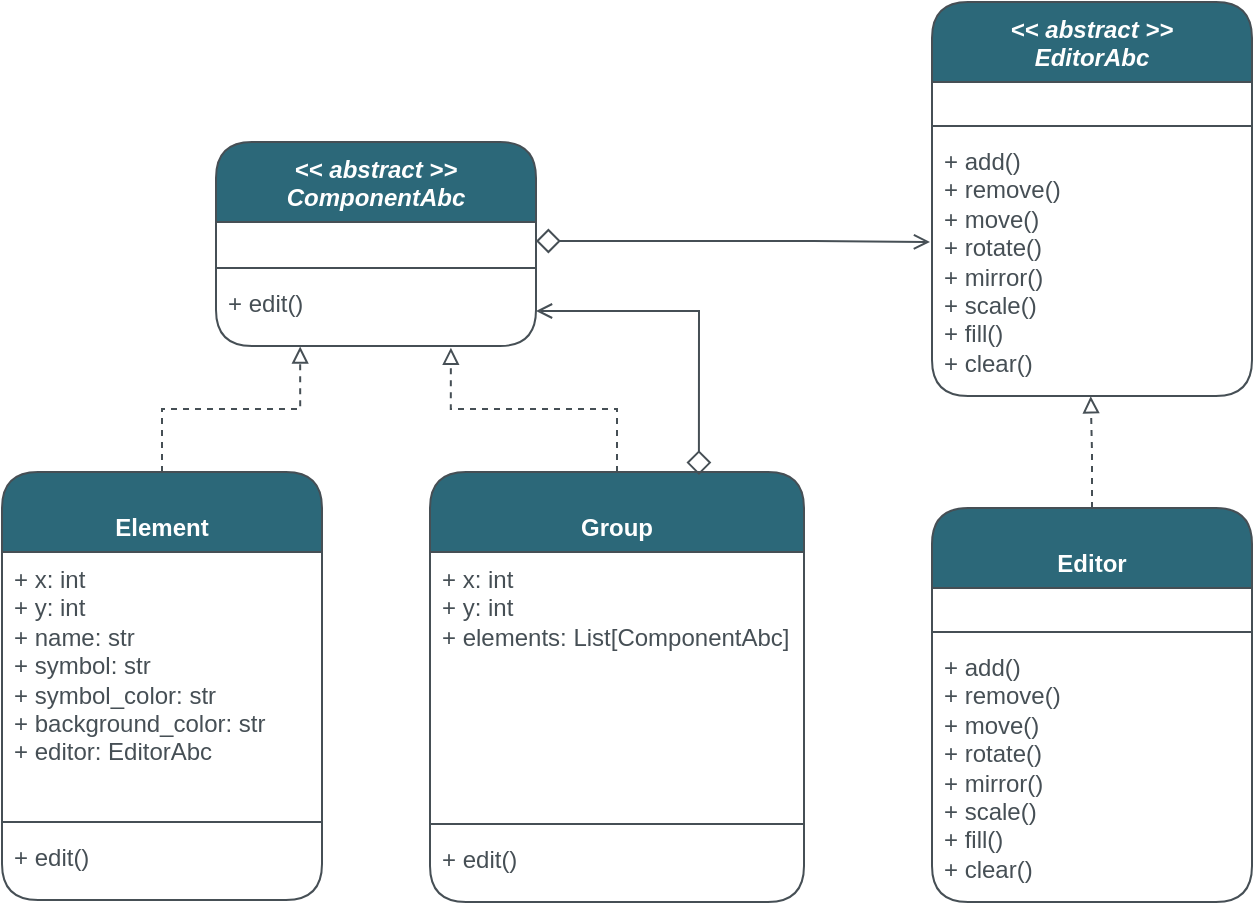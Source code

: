 <mxfile version="21.7.5" type="device">
  <diagram id="C5RBs43oDa-KdzZeNtuy" name="Page-1">
    <mxGraphModel dx="1168" dy="670" grid="0" gridSize="10" guides="1" tooltips="1" connect="1" arrows="1" fold="1" page="1" pageScale="1" pageWidth="827" pageHeight="1169" math="0" shadow="0">
      <root>
        <mxCell id="WIyWlLk6GJQsqaUBKTNV-0" />
        <mxCell id="WIyWlLk6GJQsqaUBKTNV-1" parent="WIyWlLk6GJQsqaUBKTNV-0" />
        <mxCell id="tw6A6XU--vAwcZ3afUkT-0" value="&lt;i&gt;&amp;lt;&amp;lt; abstract &amp;gt;&amp;gt;&lt;br&gt;EditorAbc&lt;/i&gt;" style="swimlane;fontStyle=1;align=center;verticalAlign=top;childLayout=stackLayout;horizontal=1;startSize=40;horizontalStack=0;resizeParent=1;resizeParentMax=0;resizeLast=0;collapsible=1;marginBottom=0;whiteSpace=wrap;html=1;strokeColor=#464F55;fontColor=#FFFFFF;fillColor=#2C6879;rounded=1;labelBackgroundColor=none;" parent="WIyWlLk6GJQsqaUBKTNV-1" vertex="1">
          <mxGeometry x="553" y="473" width="160" height="197" as="geometry">
            <mxRectangle x="330" y="270" width="120" height="40" as="alternateBounds" />
          </mxGeometry>
        </mxCell>
        <mxCell id="tw6A6XU--vAwcZ3afUkT-1" value="&amp;nbsp;" style="text;strokeColor=none;fillColor=none;align=left;verticalAlign=top;spacingLeft=4;spacingRight=4;overflow=hidden;rotatable=0;points=[[0,0.5],[1,0.5]];portConstraint=eastwest;whiteSpace=wrap;html=1;fontColor=#464F55;rounded=1;labelBackgroundColor=none;" parent="tw6A6XU--vAwcZ3afUkT-0" vertex="1">
          <mxGeometry y="40" width="160" height="18" as="geometry" />
        </mxCell>
        <mxCell id="tw6A6XU--vAwcZ3afUkT-2" value="" style="line;strokeWidth=1;fillColor=none;align=left;verticalAlign=middle;spacingTop=-1;spacingLeft=3;spacingRight=3;rotatable=0;labelPosition=right;points=[];portConstraint=eastwest;strokeColor=#464F55;fontColor=#1A1A1A;rounded=1;labelBackgroundColor=none;" parent="tw6A6XU--vAwcZ3afUkT-0" vertex="1">
          <mxGeometry y="58" width="160" height="8" as="geometry" />
        </mxCell>
        <mxCell id="tw6A6XU--vAwcZ3afUkT-3" value="+ add()&lt;br&gt;+ remove()&lt;br&gt;+ move()&lt;br&gt;+ rotate()&lt;br&gt;+ mirror()&lt;br&gt;+ scale()&lt;br&gt;+ fill()&lt;br&gt;+ clear()" style="text;strokeColor=none;fillColor=none;align=left;verticalAlign=top;spacingLeft=4;spacingRight=4;overflow=hidden;rotatable=0;points=[[0,0.5],[1,0.5]];portConstraint=eastwest;whiteSpace=wrap;html=1;fontColor=#464F55;rounded=1;labelBackgroundColor=none;" parent="tw6A6XU--vAwcZ3afUkT-0" vertex="1">
          <mxGeometry y="66" width="160" height="131" as="geometry" />
        </mxCell>
        <mxCell id="Euxpj8CKh7b6bBOlHINX-20" style="edgeStyle=orthogonalEdgeStyle;rounded=0;orthogonalLoop=1;jettySize=auto;html=1;entryX=0.734;entryY=1.024;entryDx=0;entryDy=0;entryPerimeter=0;endArrow=block;endFill=0;dashed=1;strokeColor=#464F55;" edge="1" parent="WIyWlLk6GJQsqaUBKTNV-1" source="iOeyGtEsCra8uKwSyC5N-0" target="Euxpj8CKh7b6bBOlHINX-19">
          <mxGeometry relative="1" as="geometry">
            <mxPoint x="311.857" y="667.857" as="targetPoint" />
          </mxGeometry>
        </mxCell>
        <mxCell id="iOeyGtEsCra8uKwSyC5N-0" value="&lt;br&gt;Group&lt;br&gt;" style="swimlane;fontStyle=1;align=center;verticalAlign=top;childLayout=stackLayout;horizontal=1;startSize=40;horizontalStack=0;resizeParent=1;resizeParentMax=0;resizeLast=0;collapsible=1;marginBottom=0;whiteSpace=wrap;html=1;strokeColor=#464F55;fontColor=#FFFFFF;fillColor=#2C6879;rounded=1;labelBackgroundColor=none;" parent="WIyWlLk6GJQsqaUBKTNV-1" vertex="1">
          <mxGeometry x="302" y="708" width="187" height="215" as="geometry">
            <mxRectangle x="299" y="276" width="120" height="40" as="alternateBounds" />
          </mxGeometry>
        </mxCell>
        <mxCell id="iOeyGtEsCra8uKwSyC5N-1" value="+ x: int&lt;br style=&quot;border-color: var(--border-color);&quot;&gt;+ y: int&lt;br&gt;+ elements: List[ComponentAbc]" style="text;strokeColor=none;fillColor=none;align=left;verticalAlign=top;spacingLeft=4;spacingRight=4;overflow=hidden;rotatable=0;points=[[0,0.5],[1,0.5]];portConstraint=eastwest;whiteSpace=wrap;html=1;fontColor=#464F55;rounded=1;labelBackgroundColor=none;" parent="iOeyGtEsCra8uKwSyC5N-0" vertex="1">
          <mxGeometry y="40" width="187" height="132" as="geometry" />
        </mxCell>
        <mxCell id="iOeyGtEsCra8uKwSyC5N-2" value="" style="line;strokeWidth=1;fillColor=none;align=left;verticalAlign=middle;spacingTop=-1;spacingLeft=3;spacingRight=3;rotatable=0;labelPosition=right;points=[];portConstraint=eastwest;strokeColor=#464F55;fontColor=#1A1A1A;rounded=1;labelBackgroundColor=none;" parent="iOeyGtEsCra8uKwSyC5N-0" vertex="1">
          <mxGeometry y="172" width="187" height="8" as="geometry" />
        </mxCell>
        <mxCell id="iOeyGtEsCra8uKwSyC5N-3" value="+ edit()" style="text;strokeColor=none;fillColor=none;align=left;verticalAlign=top;spacingLeft=4;spacingRight=4;overflow=hidden;rotatable=0;points=[[0,0.5],[1,0.5]];portConstraint=eastwest;whiteSpace=wrap;html=1;fontColor=#464F55;rounded=1;labelBackgroundColor=none;" parent="iOeyGtEsCra8uKwSyC5N-0" vertex="1">
          <mxGeometry y="180" width="187" height="35" as="geometry" />
        </mxCell>
        <mxCell id="Euxpj8CKh7b6bBOlHINX-4" style="edgeStyle=orthogonalEdgeStyle;rounded=0;orthogonalLoop=1;jettySize=auto;html=1;entryX=0.496;entryY=1.001;entryDx=0;entryDy=0;entryPerimeter=0;endArrow=block;endFill=0;dashed=1;strokeColor=#464F55;" edge="1" parent="WIyWlLk6GJQsqaUBKTNV-1" source="Euxpj8CKh7b6bBOlHINX-0" target="tw6A6XU--vAwcZ3afUkT-3">
          <mxGeometry relative="1" as="geometry" />
        </mxCell>
        <mxCell id="Euxpj8CKh7b6bBOlHINX-0" value="&lt;br&gt;Editor" style="swimlane;fontStyle=1;align=center;verticalAlign=top;childLayout=stackLayout;horizontal=1;startSize=40;horizontalStack=0;resizeParent=1;resizeParentMax=0;resizeLast=0;collapsible=1;marginBottom=0;whiteSpace=wrap;html=1;strokeColor=#464F55;fontColor=#FFFFFF;fillColor=#2C6879;rounded=1;labelBackgroundColor=none;" vertex="1" parent="WIyWlLk6GJQsqaUBKTNV-1">
          <mxGeometry x="553" y="726" width="160" height="197" as="geometry">
            <mxRectangle x="330" y="270" width="120" height="40" as="alternateBounds" />
          </mxGeometry>
        </mxCell>
        <mxCell id="Euxpj8CKh7b6bBOlHINX-1" value="&amp;nbsp;" style="text;strokeColor=none;fillColor=none;align=left;verticalAlign=top;spacingLeft=4;spacingRight=4;overflow=hidden;rotatable=0;points=[[0,0.5],[1,0.5]];portConstraint=eastwest;whiteSpace=wrap;html=1;fontColor=#464F55;rounded=1;labelBackgroundColor=none;" vertex="1" parent="Euxpj8CKh7b6bBOlHINX-0">
          <mxGeometry y="40" width="160" height="18" as="geometry" />
        </mxCell>
        <mxCell id="Euxpj8CKh7b6bBOlHINX-2" value="" style="line;strokeWidth=1;fillColor=none;align=left;verticalAlign=middle;spacingTop=-1;spacingLeft=3;spacingRight=3;rotatable=0;labelPosition=right;points=[];portConstraint=eastwest;strokeColor=#464F55;fontColor=#1A1A1A;rounded=1;labelBackgroundColor=none;" vertex="1" parent="Euxpj8CKh7b6bBOlHINX-0">
          <mxGeometry y="58" width="160" height="8" as="geometry" />
        </mxCell>
        <mxCell id="Euxpj8CKh7b6bBOlHINX-3" value="+ add()&lt;br&gt;+ remove()&lt;br&gt;+ move()&lt;br&gt;+ rotate()&lt;br&gt;+ mirror()&lt;br&gt;+ scale()&lt;br&gt;+ fill()&lt;br&gt;+ clear()" style="text;strokeColor=none;fillColor=none;align=left;verticalAlign=top;spacingLeft=4;spacingRight=4;overflow=hidden;rotatable=0;points=[[0,0.5],[1,0.5]];portConstraint=eastwest;whiteSpace=wrap;html=1;fontColor=#464F55;rounded=1;labelBackgroundColor=none;" vertex="1" parent="Euxpj8CKh7b6bBOlHINX-0">
          <mxGeometry y="66" width="160" height="131" as="geometry" />
        </mxCell>
        <mxCell id="Euxpj8CKh7b6bBOlHINX-9" style="edgeStyle=orthogonalEdgeStyle;rounded=0;orthogonalLoop=1;jettySize=auto;html=1;endArrow=open;endFill=0;startArrow=diamond;startFill=0;endSize=6;startSize=10;strokeColor=#464F55;exitX=1;exitY=0.5;exitDx=0;exitDy=0;" edge="1" parent="WIyWlLk6GJQsqaUBKTNV-1" source="Euxpj8CKh7b6bBOlHINX-17">
          <mxGeometry relative="1" as="geometry">
            <mxPoint x="552" y="593" as="targetPoint" />
            <Array as="points">
              <mxPoint x="494" y="592" />
            </Array>
          </mxGeometry>
        </mxCell>
        <mxCell id="Euxpj8CKh7b6bBOlHINX-21" style="edgeStyle=orthogonalEdgeStyle;rounded=0;orthogonalLoop=1;jettySize=auto;html=1;entryX=0.263;entryY=1.008;entryDx=0;entryDy=0;entryPerimeter=0;endArrow=block;endFill=0;dashed=1;strokeColor=#464F55;" edge="1" parent="WIyWlLk6GJQsqaUBKTNV-1" source="Euxpj8CKh7b6bBOlHINX-11" target="Euxpj8CKh7b6bBOlHINX-19">
          <mxGeometry relative="1" as="geometry">
            <mxPoint x="239" y="670.714" as="targetPoint" />
          </mxGeometry>
        </mxCell>
        <mxCell id="Euxpj8CKh7b6bBOlHINX-11" value="&lt;br&gt;Element" style="swimlane;fontStyle=1;align=center;verticalAlign=top;childLayout=stackLayout;horizontal=1;startSize=40;horizontalStack=0;resizeParent=1;resizeParentMax=0;resizeLast=0;collapsible=1;marginBottom=0;whiteSpace=wrap;html=1;strokeColor=#464F55;fontColor=#FFFFFF;fillColor=#2C6879;rounded=1;labelBackgroundColor=none;" vertex="1" parent="WIyWlLk6GJQsqaUBKTNV-1">
          <mxGeometry x="88" y="708" width="160" height="214" as="geometry">
            <mxRectangle x="299" y="276" width="120" height="40" as="alternateBounds" />
          </mxGeometry>
        </mxCell>
        <mxCell id="Euxpj8CKh7b6bBOlHINX-12" value="+ x: int&lt;br&gt;+ y: int&lt;br&gt;+ name: str&lt;br&gt;+ symbol: str&lt;br&gt;+ symbol_color: str&lt;br&gt;+ background_color: str&lt;br&gt;+ editor: EditorAbc" style="text;strokeColor=none;fillColor=none;align=left;verticalAlign=top;spacingLeft=4;spacingRight=4;overflow=hidden;rotatable=0;points=[[0,0.5],[1,0.5]];portConstraint=eastwest;whiteSpace=wrap;html=1;fontColor=#464F55;rounded=1;labelBackgroundColor=none;" vertex="1" parent="Euxpj8CKh7b6bBOlHINX-11">
          <mxGeometry y="40" width="160" height="131" as="geometry" />
        </mxCell>
        <mxCell id="Euxpj8CKh7b6bBOlHINX-13" value="" style="line;strokeWidth=1;fillColor=none;align=left;verticalAlign=middle;spacingTop=-1;spacingLeft=3;spacingRight=3;rotatable=0;labelPosition=right;points=[];portConstraint=eastwest;strokeColor=#464F55;fontColor=#1A1A1A;rounded=1;labelBackgroundColor=none;" vertex="1" parent="Euxpj8CKh7b6bBOlHINX-11">
          <mxGeometry y="171" width="160" height="8" as="geometry" />
        </mxCell>
        <mxCell id="Euxpj8CKh7b6bBOlHINX-14" value="+ edit()" style="text;strokeColor=none;fillColor=none;align=left;verticalAlign=top;spacingLeft=4;spacingRight=4;overflow=hidden;rotatable=0;points=[[0,0.5],[1,0.5]];portConstraint=eastwest;whiteSpace=wrap;html=1;fontColor=#464F55;rounded=1;labelBackgroundColor=none;" vertex="1" parent="Euxpj8CKh7b6bBOlHINX-11">
          <mxGeometry y="179" width="160" height="35" as="geometry" />
        </mxCell>
        <mxCell id="Euxpj8CKh7b6bBOlHINX-16" value="&lt;i&gt;&amp;lt;&amp;lt; abstract &amp;gt;&amp;gt;&lt;br style=&quot;border-color: var(--border-color);&quot;&gt;ComponentAbc&lt;/i&gt;" style="swimlane;fontStyle=1;align=center;verticalAlign=top;childLayout=stackLayout;horizontal=1;startSize=40;horizontalStack=0;resizeParent=1;resizeParentMax=0;resizeLast=0;collapsible=1;marginBottom=0;whiteSpace=wrap;html=1;strokeColor=#464F55;fontColor=#FFFFFF;fillColor=#2C6879;rounded=1;labelBackgroundColor=none;" vertex="1" parent="WIyWlLk6GJQsqaUBKTNV-1">
          <mxGeometry x="195" y="543" width="160" height="102" as="geometry">
            <mxRectangle x="299" y="276" width="120" height="40" as="alternateBounds" />
          </mxGeometry>
        </mxCell>
        <mxCell id="Euxpj8CKh7b6bBOlHINX-17" value="&amp;nbsp;" style="text;strokeColor=none;fillColor=none;align=left;verticalAlign=top;spacingLeft=4;spacingRight=4;overflow=hidden;rotatable=0;points=[[0,0.5],[1,0.5]];portConstraint=eastwest;whiteSpace=wrap;html=1;fontColor=#464F55;rounded=1;labelBackgroundColor=none;" vertex="1" parent="Euxpj8CKh7b6bBOlHINX-16">
          <mxGeometry y="40" width="160" height="19" as="geometry" />
        </mxCell>
        <mxCell id="Euxpj8CKh7b6bBOlHINX-18" value="" style="line;strokeWidth=1;fillColor=none;align=left;verticalAlign=middle;spacingTop=-1;spacingLeft=3;spacingRight=3;rotatable=0;labelPosition=right;points=[];portConstraint=eastwest;strokeColor=#464F55;fontColor=#1A1A1A;rounded=1;labelBackgroundColor=none;" vertex="1" parent="Euxpj8CKh7b6bBOlHINX-16">
          <mxGeometry y="59" width="160" height="8" as="geometry" />
        </mxCell>
        <mxCell id="Euxpj8CKh7b6bBOlHINX-19" value="+ edit()" style="text;strokeColor=none;fillColor=none;align=left;verticalAlign=top;spacingLeft=4;spacingRight=4;overflow=hidden;rotatable=0;points=[[0,0.5],[1,0.5]];portConstraint=eastwest;whiteSpace=wrap;html=1;fontColor=#464F55;rounded=1;labelBackgroundColor=none;" vertex="1" parent="Euxpj8CKh7b6bBOlHINX-16">
          <mxGeometry y="67" width="160" height="35" as="geometry" />
        </mxCell>
        <mxCell id="Euxpj8CKh7b6bBOlHINX-22" style="edgeStyle=orthogonalEdgeStyle;rounded=0;orthogonalLoop=1;jettySize=auto;html=1;entryX=0.719;entryY=0.007;entryDx=0;entryDy=0;entryPerimeter=0;endArrow=diamond;endFill=0;startSize=6;endSize=10;startArrow=open;startFill=0;strokeColor=#464F55;" edge="1" parent="WIyWlLk6GJQsqaUBKTNV-1" source="Euxpj8CKh7b6bBOlHINX-19" target="iOeyGtEsCra8uKwSyC5N-0">
          <mxGeometry relative="1" as="geometry" />
        </mxCell>
      </root>
    </mxGraphModel>
  </diagram>
</mxfile>
